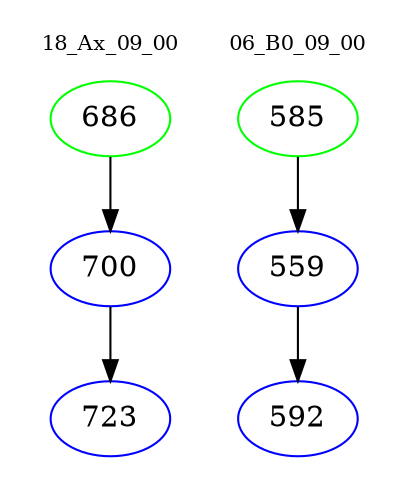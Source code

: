 digraph{
subgraph cluster_0 {
color = white
label = "18_Ax_09_00";
fontsize=10;
T0_686 [label="686", color="green"]
T0_686 -> T0_700 [color="black"]
T0_700 [label="700", color="blue"]
T0_700 -> T0_723 [color="black"]
T0_723 [label="723", color="blue"]
}
subgraph cluster_1 {
color = white
label = "06_B0_09_00";
fontsize=10;
T1_585 [label="585", color="green"]
T1_585 -> T1_559 [color="black"]
T1_559 [label="559", color="blue"]
T1_559 -> T1_592 [color="black"]
T1_592 [label="592", color="blue"]
}
}
